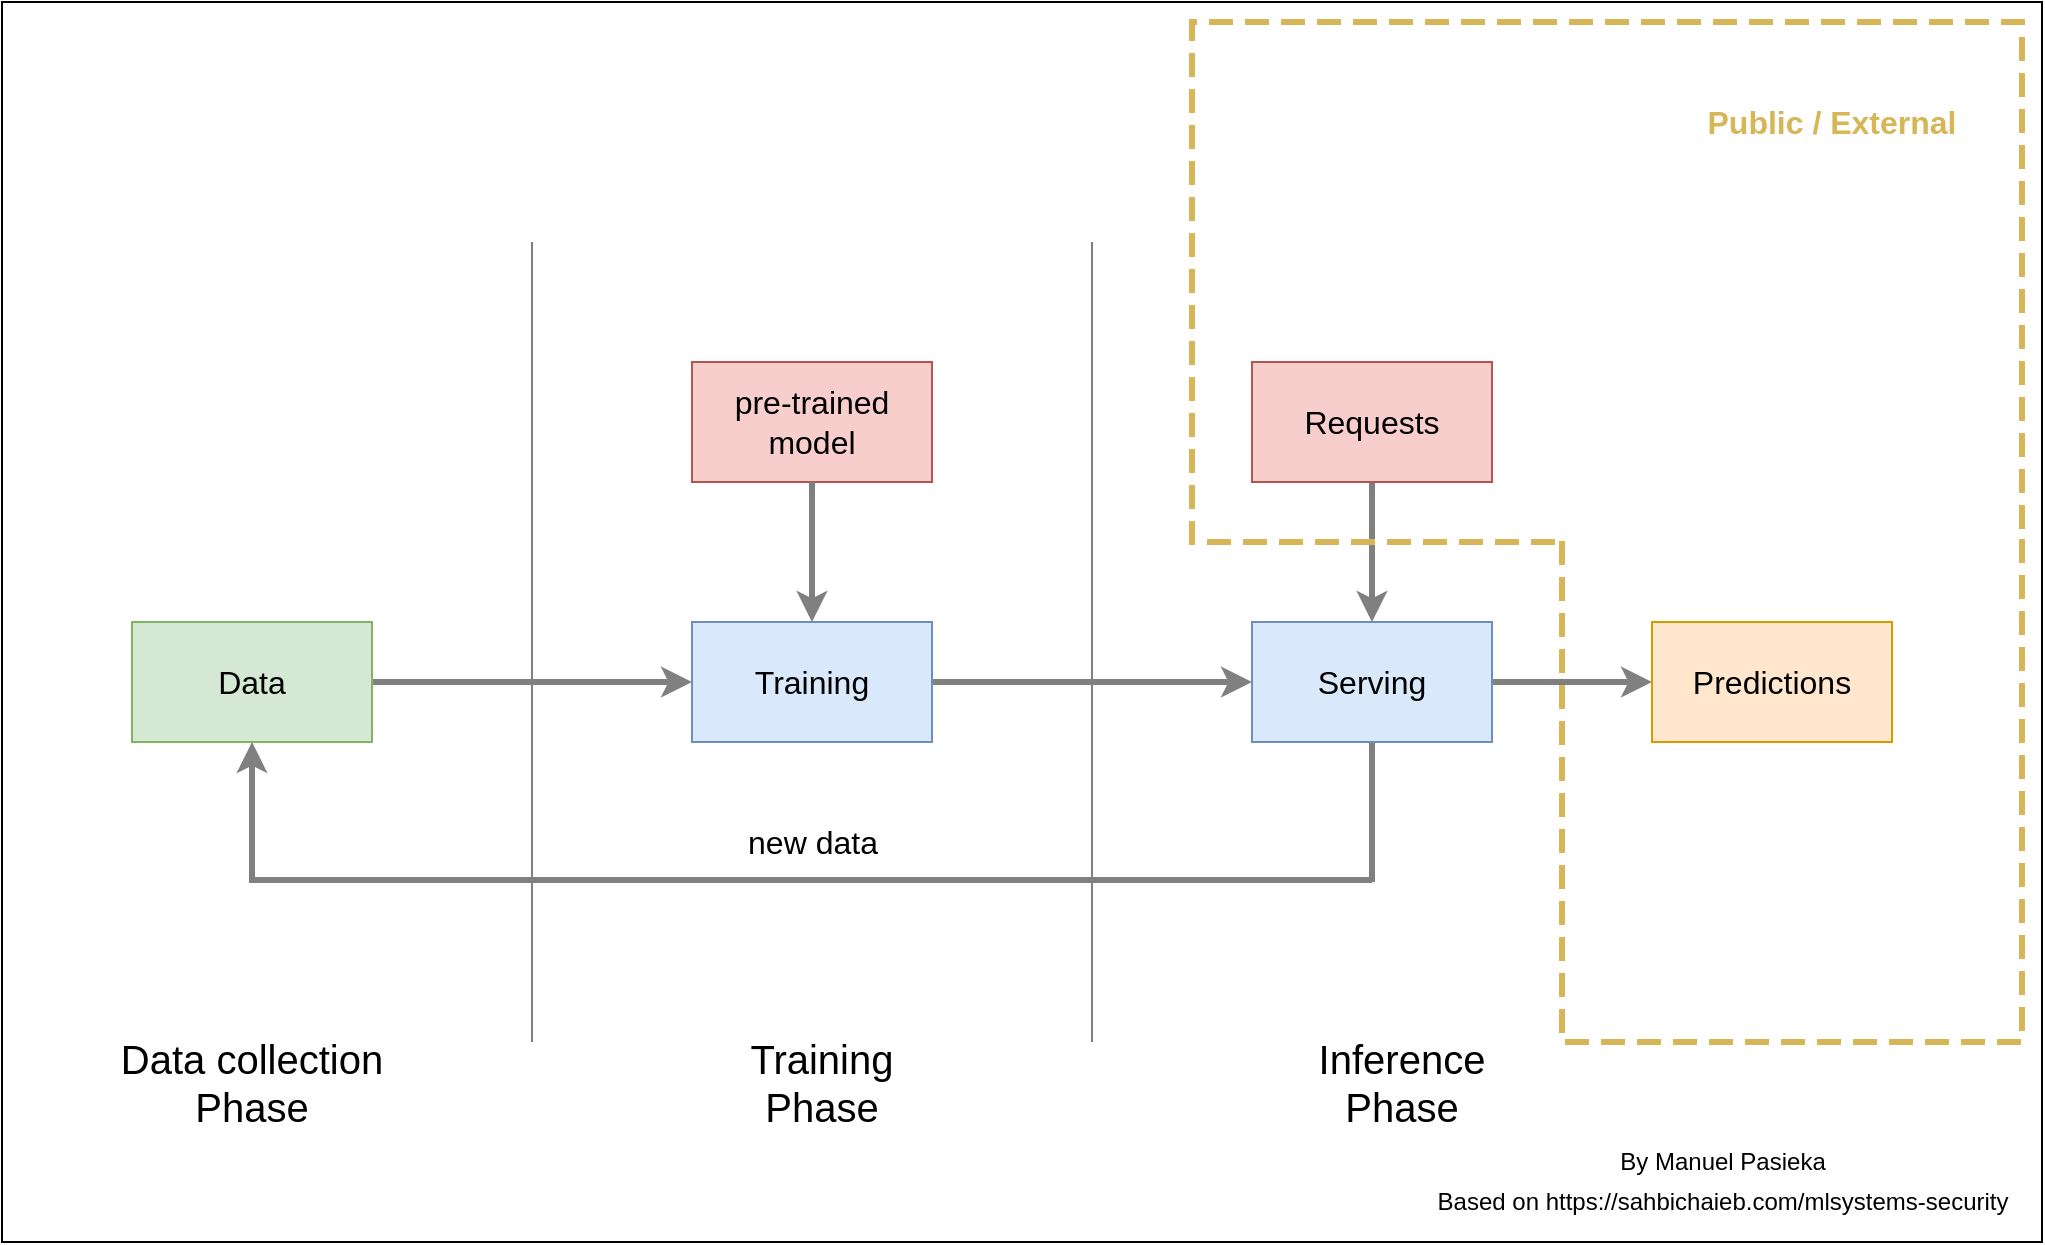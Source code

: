 <mxfile version="18.0.6" type="device" pages="3"><diagram id="RNFB6xogdaObQNmdqbAb" name="woAttacks"><mxGraphModel dx="607" dy="429" grid="1" gridSize="10" guides="1" tooltips="1" connect="1" arrows="1" fold="1" page="1" pageScale="1" pageWidth="1169" pageHeight="827" math="0" shadow="0"><root><mxCell id="0"/><mxCell id="1" parent="0"/><mxCell id="NlvEzW2cER4dy0ob8Jzt-1" value="" style="rounded=0;whiteSpace=wrap;html=1;fontSize=12;fontColor=#000000;strokeColor=#000000;fillColor=none;movable=0;" parent="1" vertex="1"><mxGeometry x="80" y="80" width="1020" height="620" as="geometry"/></mxCell><mxCell id="ejrVKNgcgrdBrrJfz22q-30" style="edgeStyle=orthogonalEdgeStyle;rounded=0;jumpStyle=none;orthogonalLoop=1;jettySize=auto;html=1;entryX=0;entryY=0.5;entryDx=0;entryDy=0;shadow=0;fontSize=16;fontColor=#FF0000;endArrow=classic;endFill=1;strokeColor=#808080;elbow=vertical;strokeWidth=3;" parent="1" source="ejrVKNgcgrdBrrJfz22q-2" target="ejrVKNgcgrdBrrJfz22q-8" edge="1"><mxGeometry relative="1" as="geometry"/></mxCell><mxCell id="ejrVKNgcgrdBrrJfz22q-2" value="&lt;font style=&quot;font-size: 16px;&quot;&gt;Data&lt;/font&gt;" style="rounded=0;whiteSpace=wrap;html=1;fillColor=#d5e8d4;strokeColor=#82b366;" parent="1" vertex="1"><mxGeometry x="145" y="390" width="120" height="60" as="geometry"/></mxCell><mxCell id="ejrVKNgcgrdBrrJfz22q-3" value="" style="endArrow=none;html=1;rounded=0;strokeColor=#808080;" parent="1" edge="1"><mxGeometry width="50" height="50" relative="1" as="geometry"><mxPoint x="345" y="600" as="sourcePoint"/><mxPoint x="345" y="200" as="targetPoint"/></mxGeometry></mxCell><mxCell id="ejrVKNgcgrdBrrJfz22q-4" value="&lt;font style=&quot;font-size: 20px;&quot;&gt;Data collection&lt;br&gt;Phase&lt;br&gt;&lt;/font&gt;" style="text;html=1;strokeColor=none;fillColor=none;align=center;verticalAlign=middle;whiteSpace=wrap;rounded=0;" parent="1" vertex="1"><mxGeometry x="120" y="590" width="170" height="60" as="geometry"/></mxCell><mxCell id="ejrVKNgcgrdBrrJfz22q-5" value="&lt;font style=&quot;font-size: 20px;&quot;&gt;Training&lt;br&gt;Phase&lt;br&gt;&lt;/font&gt;" style="text;html=1;strokeColor=none;fillColor=none;align=center;verticalAlign=middle;whiteSpace=wrap;rounded=0;" parent="1" vertex="1"><mxGeometry x="405" y="590" width="170" height="60" as="geometry"/></mxCell><mxCell id="ejrVKNgcgrdBrrJfz22q-6" value="&lt;font style=&quot;font-size: 20px;&quot;&gt;Inference&lt;br&gt;Phase&lt;br&gt;&lt;/font&gt;" style="text;html=1;strokeColor=none;fillColor=none;align=center;verticalAlign=middle;whiteSpace=wrap;rounded=0;" parent="1" vertex="1"><mxGeometry x="695" y="590" width="170" height="60" as="geometry"/></mxCell><mxCell id="ejrVKNgcgrdBrrJfz22q-7" value="" style="endArrow=none;html=1;rounded=0;strokeColor=#808080;" parent="1" edge="1"><mxGeometry width="50" height="50" relative="1" as="geometry"><mxPoint x="625" y="600" as="sourcePoint"/><mxPoint x="625" y="200" as="targetPoint"/></mxGeometry></mxCell><mxCell id="ejrVKNgcgrdBrrJfz22q-31" style="edgeStyle=orthogonalEdgeStyle;rounded=0;jumpStyle=none;orthogonalLoop=1;jettySize=auto;html=1;entryX=0;entryY=0.5;entryDx=0;entryDy=0;shadow=0;fontSize=16;fontColor=#FF0000;endArrow=classic;endFill=1;strokeColor=#808080;strokeWidth=3;elbow=vertical;" parent="1" source="ejrVKNgcgrdBrrJfz22q-8" target="ejrVKNgcgrdBrrJfz22q-9" edge="1"><mxGeometry relative="1" as="geometry"/></mxCell><mxCell id="ejrVKNgcgrdBrrJfz22q-8" value="&lt;font style=&quot;font-size: 16px;&quot;&gt;Training&lt;/font&gt;" style="rounded=0;whiteSpace=wrap;html=1;fillColor=#dae8fc;strokeColor=#6c8ebf;" parent="1" vertex="1"><mxGeometry x="425" y="390" width="120" height="60" as="geometry"/></mxCell><mxCell id="ejrVKNgcgrdBrrJfz22q-32" style="edgeStyle=orthogonalEdgeStyle;rounded=0;jumpStyle=none;orthogonalLoop=1;jettySize=auto;html=1;entryX=0;entryY=0.5;entryDx=0;entryDy=0;shadow=0;fontSize=16;fontColor=#FF0000;endArrow=classic;endFill=1;strokeColor=#808080;strokeWidth=3;elbow=vertical;" parent="1" source="ejrVKNgcgrdBrrJfz22q-9" target="ejrVKNgcgrdBrrJfz22q-10" edge="1"><mxGeometry relative="1" as="geometry"/></mxCell><mxCell id="ejrVKNgcgrdBrrJfz22q-33" style="edgeStyle=orthogonalEdgeStyle;rounded=0;jumpStyle=none;orthogonalLoop=1;jettySize=auto;html=1;shadow=0;fontSize=16;fontColor=#FF0000;endArrow=none;endFill=0;strokeColor=#808080;strokeWidth=3;elbow=vertical;" parent="1" source="ejrVKNgcgrdBrrJfz22q-9" edge="1"><mxGeometry relative="1" as="geometry"><mxPoint x="765" y="520" as="targetPoint"/></mxGeometry></mxCell><mxCell id="ejrVKNgcgrdBrrJfz22q-9" value="&lt;font style=&quot;font-size: 16px;&quot;&gt;Serving&lt;/font&gt;" style="rounded=0;whiteSpace=wrap;html=1;fillColor=#dae8fc;strokeColor=#6c8ebf;" parent="1" vertex="1"><mxGeometry x="705" y="390" width="120" height="60" as="geometry"/></mxCell><mxCell id="ejrVKNgcgrdBrrJfz22q-10" value="&lt;font style=&quot;font-size: 16px;&quot;&gt;Predictions&lt;/font&gt;" style="rounded=0;whiteSpace=wrap;html=1;fillColor=#ffe6cc;strokeColor=#d79b00;" parent="1" vertex="1"><mxGeometry x="905" y="390" width="120" height="60" as="geometry"/></mxCell><mxCell id="ejrVKNgcgrdBrrJfz22q-39" style="edgeStyle=orthogonalEdgeStyle;rounded=0;jumpStyle=none;orthogonalLoop=1;jettySize=auto;html=1;entryX=0.5;entryY=0;entryDx=0;entryDy=0;shadow=0;fontSize=16;fontColor=#000000;endArrow=classic;endFill=1;strokeColor=#808080;strokeWidth=3;elbow=vertical;" parent="1" source="ejrVKNgcgrdBrrJfz22q-11" target="ejrVKNgcgrdBrrJfz22q-9" edge="1"><mxGeometry relative="1" as="geometry"/></mxCell><mxCell id="ejrVKNgcgrdBrrJfz22q-11" value="&lt;font style=&quot;font-size: 16px;&quot;&gt;Requests&lt;/font&gt;" style="rounded=0;whiteSpace=wrap;html=1;fillColor=#f8cecc;strokeColor=#b85450;" parent="1" vertex="1"><mxGeometry x="705" y="260" width="120" height="60" as="geometry"/></mxCell><mxCell id="ejrVKNgcgrdBrrJfz22q-13" value="&lt;font style=&quot;font-size: 16px;&quot;&gt;pre-trained&lt;br&gt;model&lt;br&gt;&lt;/font&gt;" style="rounded=0;whiteSpace=wrap;html=1;fillColor=#f8cecc;strokeColor=#b85450;" parent="1" vertex="1"><mxGeometry x="425" y="260" width="120" height="60" as="geometry"/></mxCell><mxCell id="ejrVKNgcgrdBrrJfz22q-38" style="edgeStyle=orthogonalEdgeStyle;rounded=0;jumpStyle=none;orthogonalLoop=1;jettySize=auto;html=1;entryX=0.5;entryY=0;entryDx=0;entryDy=0;shadow=0;fontSize=16;fontColor=#FF0000;endArrow=classic;endFill=1;strokeColor=#808080;elbow=vertical;strokeWidth=3;exitX=0.5;exitY=1;exitDx=0;exitDy=0;" parent="1" source="ejrVKNgcgrdBrrJfz22q-13" target="ejrVKNgcgrdBrrJfz22q-8" edge="1"><mxGeometry relative="1" as="geometry"><mxPoint x="195" y="430" as="sourcePoint"/><mxPoint x="435" y="430" as="targetPoint"/></mxGeometry></mxCell><mxCell id="ejrVKNgcgrdBrrJfz22q-40" style="edgeStyle=orthogonalEdgeStyle;rounded=0;jumpStyle=none;orthogonalLoop=1;jettySize=auto;html=1;shadow=0;fontSize=16;fontColor=#FF0000;endArrow=classic;endFill=1;strokeColor=#808080;strokeWidth=3;elbow=vertical;entryX=0.5;entryY=1;entryDx=0;entryDy=0;" parent="1" target="ejrVKNgcgrdBrrJfz22q-2" edge="1"><mxGeometry relative="1" as="geometry"><mxPoint x="765" y="520" as="sourcePoint"/><mxPoint x="210" y="519" as="targetPoint"/><Array as="points"><mxPoint x="765" y="519"/><mxPoint x="205" y="519"/></Array></mxGeometry></mxCell><mxCell id="ejrVKNgcgrdBrrJfz22q-41" value="new data" style="edgeLabel;html=1;align=center;verticalAlign=middle;resizable=0;points=[];fontSize=16;fontColor=#000000;" parent="ejrVKNgcgrdBrrJfz22q-40" vertex="1" connectable="0"><mxGeometry x="-0.099" y="-3" relative="1" as="geometry"><mxPoint x="3" y="-16" as="offset"/></mxGeometry></mxCell><mxCell id="NlvEzW2cER4dy0ob8Jzt-2" value="Based on&amp;nbsp;https://sahbichaieb.com/mlsystems-security" style="text;html=1;align=center;verticalAlign=middle;resizable=0;points=[];autosize=1;strokeColor=none;fillColor=none;fontSize=12;fontColor=#000000;" parent="1" vertex="1"><mxGeometry x="790" y="670" width="300" height="20" as="geometry"/></mxCell><mxCell id="e_UGH_NxfdNZTwv70sCP-1" value="" style="group" parent="1" vertex="1" connectable="0"><mxGeometry x="675" y="90.0" width="415" height="510" as="geometry"/></mxCell><mxCell id="LYlmtBuOUysoE5MJ9lOD-5" value="" style="shape=partialRectangle;whiteSpace=wrap;html=1;right=0;top=0;bottom=0;fillColor=none;routingCenterX=-0.5;dashed=1;fontSize=16;fontColor=#D6B656;strokeColor=#D6B656;strokeWidth=3;rotation=-90;" parent="e_UGH_NxfdNZTwv70sCP-1" vertex="1"><mxGeometry x="31.25" y="111.25" width="120" height="177.5" as="geometry"/></mxCell><mxCell id="LYlmtBuOUysoE5MJ9lOD-2" value="" style="shape=partialRectangle;whiteSpace=wrap;html=1;bottom=1;right=1;left=1;top=0;fillColor=none;routingCenterX=-0.5;dashed=1;fontSize=16;fontColor=#D6B656;strokeColor=#D6B656;strokeWidth=3;rotation=-180;" parent="e_UGH_NxfdNZTwv70sCP-1" vertex="1"><mxGeometry y="2.842e-14" width="415" height="260" as="geometry"/></mxCell><mxCell id="LYlmtBuOUysoE5MJ9lOD-3" value="&lt;b&gt;Public / External&lt;/b&gt;" style="text;html=1;strokeColor=none;fillColor=none;align=center;verticalAlign=middle;whiteSpace=wrap;rounded=0;dashed=1;fontSize=16;fontColor=#D6B656;" parent="e_UGH_NxfdNZTwv70sCP-1" vertex="1"><mxGeometry x="250" y="30" width="140" height="40" as="geometry"/></mxCell><mxCell id="LYlmtBuOUysoE5MJ9lOD-4" value="" style="shape=partialRectangle;whiteSpace=wrap;html=1;bottom=1;right=1;left=1;top=0;fillColor=none;routingCenterX=-0.5;dashed=1;fontSize=16;fontColor=#D6B656;strokeColor=#D6B656;strokeWidth=3;rotation=0;" parent="e_UGH_NxfdNZTwv70sCP-1" vertex="1"><mxGeometry x="185" y="260" width="230" height="250" as="geometry"/></mxCell><mxCell id="gxn7EV27tZkPMxQDTwi_-1" value="By Manuel Pasieka" style="text;html=1;align=center;verticalAlign=middle;resizable=0;points=[];autosize=1;strokeColor=none;fillColor=none;fontSize=12;fontColor=#000000;" vertex="1" parent="1"><mxGeometry x="880" y="650" width="120" height="20" as="geometry"/></mxCell></root></mxGraphModel></diagram><diagram id="9yRICJZvOF3jBKpiPIQ3" name="AttackSurface"><mxGraphModel dx="1306" dy="922" grid="1" gridSize="10" guides="1" tooltips="1" connect="1" arrows="1" fold="1" page="1" pageScale="1" pageWidth="1169" pageHeight="827" math="0" shadow="0"><root><mxCell id="0"/><mxCell id="1" parent="0"/><mxCell id="UTCKa3ozesJwYGTRGf2v-1" value="" style="rounded=0;whiteSpace=wrap;html=1;fontSize=12;fontColor=#000000;strokeColor=#000000;fillColor=none;" parent="1" vertex="1"><mxGeometry x="80" y="80" width="1020" height="620" as="geometry"/></mxCell><mxCell id="nrl-kLtDPtIWph81rL-J-1" style="edgeStyle=orthogonalEdgeStyle;rounded=0;jumpStyle=none;orthogonalLoop=1;jettySize=auto;html=1;entryX=0;entryY=0.5;entryDx=0;entryDy=0;shadow=0;fontSize=16;fontColor=#FF0000;endArrow=classic;endFill=1;strokeColor=#808080;elbow=vertical;strokeWidth=3;" parent="1" source="nrl-kLtDPtIWph81rL-J-2" target="nrl-kLtDPtIWph81rL-J-9" edge="1"><mxGeometry relative="1" as="geometry"/></mxCell><mxCell id="nrl-kLtDPtIWph81rL-J-2" value="&lt;font style=&quot;font-size: 16px;&quot;&gt;Data&lt;/font&gt;" style="rounded=0;whiteSpace=wrap;html=1;fillColor=#d5e8d4;strokeColor=#82b366;" parent="1" vertex="1"><mxGeometry x="145" y="390" width="120" height="60" as="geometry"/></mxCell><mxCell id="nrl-kLtDPtIWph81rL-J-3" value="" style="endArrow=none;html=1;rounded=0;strokeColor=#808080;" parent="1" edge="1"><mxGeometry width="50" height="50" relative="1" as="geometry"><mxPoint x="345" y="600" as="sourcePoint"/><mxPoint x="345" y="200" as="targetPoint"/></mxGeometry></mxCell><mxCell id="nrl-kLtDPtIWph81rL-J-4" value="&lt;font style=&quot;font-size: 20px;&quot;&gt;Data collection&lt;br&gt;Phase&lt;br&gt;&lt;/font&gt;" style="text;html=1;strokeColor=none;fillColor=none;align=center;verticalAlign=middle;whiteSpace=wrap;rounded=0;" parent="1" vertex="1"><mxGeometry x="120" y="590" width="170" height="60" as="geometry"/></mxCell><mxCell id="nrl-kLtDPtIWph81rL-J-5" value="&lt;font style=&quot;font-size: 20px;&quot;&gt;Training&lt;br&gt;Phase&lt;br&gt;&lt;/font&gt;" style="text;html=1;strokeColor=none;fillColor=none;align=center;verticalAlign=middle;whiteSpace=wrap;rounded=0;" parent="1" vertex="1"><mxGeometry x="405" y="590" width="170" height="60" as="geometry"/></mxCell><mxCell id="nrl-kLtDPtIWph81rL-J-6" value="&lt;font style=&quot;font-size: 20px;&quot;&gt;Inference&lt;br&gt;Phase&lt;br&gt;&lt;/font&gt;" style="text;html=1;strokeColor=none;fillColor=none;align=center;verticalAlign=middle;whiteSpace=wrap;rounded=0;" parent="1" vertex="1"><mxGeometry x="695" y="590" width="170" height="60" as="geometry"/></mxCell><mxCell id="nrl-kLtDPtIWph81rL-J-7" value="" style="endArrow=none;html=1;rounded=0;strokeColor=#808080;" parent="1" edge="1"><mxGeometry width="50" height="50" relative="1" as="geometry"><mxPoint x="625" y="600" as="sourcePoint"/><mxPoint x="625" y="200" as="targetPoint"/></mxGeometry></mxCell><mxCell id="nrl-kLtDPtIWph81rL-J-8" style="edgeStyle=orthogonalEdgeStyle;rounded=0;jumpStyle=none;orthogonalLoop=1;jettySize=auto;html=1;entryX=0;entryY=0.5;entryDx=0;entryDy=0;shadow=0;fontSize=16;fontColor=#FF0000;endArrow=classic;endFill=1;strokeColor=#808080;strokeWidth=3;elbow=vertical;" parent="1" source="nrl-kLtDPtIWph81rL-J-9" target="nrl-kLtDPtIWph81rL-J-12" edge="1"><mxGeometry relative="1" as="geometry"/></mxCell><mxCell id="nrl-kLtDPtIWph81rL-J-9" value="&lt;font style=&quot;font-size: 16px;&quot;&gt;Training&lt;/font&gt;" style="rounded=0;whiteSpace=wrap;html=1;fillColor=#dae8fc;strokeColor=#6c8ebf;" parent="1" vertex="1"><mxGeometry x="425" y="390" width="120" height="60" as="geometry"/></mxCell><mxCell id="nrl-kLtDPtIWph81rL-J-10" style="edgeStyle=orthogonalEdgeStyle;rounded=0;jumpStyle=none;orthogonalLoop=1;jettySize=auto;html=1;entryX=0;entryY=0.5;entryDx=0;entryDy=0;shadow=0;fontSize=16;fontColor=#FF0000;endArrow=classic;endFill=1;strokeColor=#808080;strokeWidth=3;elbow=vertical;" parent="1" source="nrl-kLtDPtIWph81rL-J-12" target="nrl-kLtDPtIWph81rL-J-13" edge="1"><mxGeometry relative="1" as="geometry"/></mxCell><mxCell id="nrl-kLtDPtIWph81rL-J-11" style="edgeStyle=orthogonalEdgeStyle;rounded=0;jumpStyle=none;orthogonalLoop=1;jettySize=auto;html=1;shadow=0;fontSize=16;fontColor=#FF0000;endArrow=none;endFill=0;strokeColor=#808080;strokeWidth=3;elbow=vertical;" parent="1" source="nrl-kLtDPtIWph81rL-J-12" edge="1"><mxGeometry relative="1" as="geometry"><mxPoint x="765" y="520" as="targetPoint"/></mxGeometry></mxCell><mxCell id="nrl-kLtDPtIWph81rL-J-12" value="&lt;font style=&quot;font-size: 16px;&quot;&gt;Serving&lt;/font&gt;" style="rounded=0;whiteSpace=wrap;html=1;fillColor=#dae8fc;strokeColor=#6c8ebf;" parent="1" vertex="1"><mxGeometry x="705" y="390" width="120" height="60" as="geometry"/></mxCell><mxCell id="nrl-kLtDPtIWph81rL-J-13" value="&lt;font style=&quot;font-size: 16px;&quot;&gt;Predictions&lt;/font&gt;" style="rounded=0;whiteSpace=wrap;html=1;fillColor=#dae8fc;strokeColor=#6c8ebf;gradientColor=none;" parent="1" vertex="1"><mxGeometry x="905" y="390" width="120" height="60" as="geometry"/></mxCell><mxCell id="nrl-kLtDPtIWph81rL-J-14" style="edgeStyle=orthogonalEdgeStyle;rounded=0;jumpStyle=none;orthogonalLoop=1;jettySize=auto;html=1;entryX=0.5;entryY=0;entryDx=0;entryDy=0;shadow=0;fontSize=16;fontColor=#000000;endArrow=classic;endFill=1;strokeColor=#808080;strokeWidth=3;elbow=vertical;" parent="1" source="nrl-kLtDPtIWph81rL-J-15" target="nrl-kLtDPtIWph81rL-J-12" edge="1"><mxGeometry relative="1" as="geometry"/></mxCell><mxCell id="nrl-kLtDPtIWph81rL-J-15" value="&lt;font style=&quot;font-size: 16px;&quot;&gt;Requests&lt;/font&gt;" style="rounded=0;whiteSpace=wrap;html=1;fillColor=#f8cecc;strokeColor=#b85450;" parent="1" vertex="1"><mxGeometry x="705" y="260" width="120" height="60" as="geometry"/></mxCell><mxCell id="nrl-kLtDPtIWph81rL-J-16" value="&lt;font style=&quot;font-size: 16px;&quot;&gt;pre-trained&lt;br&gt;model&lt;br&gt;&lt;/font&gt;" style="rounded=0;whiteSpace=wrap;html=1;fillColor=#f8cecc;strokeColor=#b85450;" parent="1" vertex="1"><mxGeometry x="425" y="260" width="120" height="60" as="geometry"/></mxCell><mxCell id="nrl-kLtDPtIWph81rL-J-17" style="edgeStyle=orthogonalEdgeStyle;rounded=0;orthogonalLoop=1;jettySize=auto;html=1;entryX=0.5;entryY=0;entryDx=0;entryDy=0;fontSize=16;strokeColor=#808080;dashed=1;" parent="1" source="nrl-kLtDPtIWph81rL-J-21" target="nrl-kLtDPtIWph81rL-J-16" edge="1"><mxGeometry relative="1" as="geometry"/></mxCell><mxCell id="nrl-kLtDPtIWph81rL-J-18" style="edgeStyle=orthogonalEdgeStyle;rounded=0;orthogonalLoop=1;jettySize=auto;html=1;exitX=1;exitY=0.5;exitDx=0;exitDy=0;fontSize=16;strokeColor=#808080;elbow=vertical;jumpStyle=none;shadow=0;endArrow=none;endFill=0;dashed=1;" parent="1" source="nrl-kLtDPtIWph81rL-J-21" edge="1"><mxGeometry relative="1" as="geometry"><mxPoint x="660" y="280" as="targetPoint"/><Array as="points"><mxPoint x="660" y="170"/><mxPoint x="660" y="280"/></Array></mxGeometry></mxCell><mxCell id="nrl-kLtDPtIWph81rL-J-19" value="trigger" style="edgeLabel;html=1;align=center;verticalAlign=middle;resizable=0;points=[];fontSize=16;horizontal=0;" parent="nrl-kLtDPtIWph81rL-J-18" vertex="1" connectable="0"><mxGeometry x="-0.146" y="1" relative="1" as="geometry"><mxPoint x="19" y="61" as="offset"/></mxGeometry></mxCell><mxCell id="nrl-kLtDPtIWph81rL-J-20" style="edgeStyle=orthogonalEdgeStyle;rounded=0;jumpStyle=none;orthogonalLoop=1;jettySize=auto;html=1;shadow=0;dashed=1;fontSize=16;endArrow=none;endFill=0;strokeColor=#808080;elbow=vertical;exitX=0;exitY=0.5;exitDx=0;exitDy=0;" parent="1" source="nrl-kLtDPtIWph81rL-J-21" edge="1"><mxGeometry relative="1" as="geometry"><mxPoint x="345" y="170" as="targetPoint"/><Array as="points"><mxPoint x="345" y="170"/></Array></mxGeometry></mxCell><mxCell id="nrl-kLtDPtIWph81rL-J-21" value="Backdoor&lt;br&gt;Attack" style="rounded=1;whiteSpace=wrap;html=1;fontSize=16;fillColor=default;fontColor=#FF0000;strokeColor=#FF0000;fontStyle=0;" parent="1" vertex="1"><mxGeometry x="425" y="140" width="120" height="60" as="geometry"/></mxCell><mxCell id="nrl-kLtDPtIWph81rL-J-22" style="edgeStyle=orthogonalEdgeStyle;rounded=0;jumpStyle=none;orthogonalLoop=1;jettySize=auto;html=1;entryX=0.5;entryY=0;entryDx=0;entryDy=0;shadow=0;dashed=1;fontSize=16;endArrow=classic;endFill=1;strokeColor=#808080;elbow=vertical;" parent="1" source="nrl-kLtDPtIWph81rL-J-23" target="nrl-kLtDPtIWph81rL-J-15" edge="1"><mxGeometry relative="1" as="geometry"/></mxCell><mxCell id="nrl-kLtDPtIWph81rL-J-23" value="Adversarial&lt;br&gt;Attack" style="rounded=1;whiteSpace=wrap;html=1;fontSize=16;fillColor=default;fontColor=#FF0000;strokeColor=#FF0000;fontStyle=0;" parent="1" vertex="1"><mxGeometry x="705" y="140" width="120" height="60" as="geometry"/></mxCell><mxCell id="nrl-kLtDPtIWph81rL-J-24" style="edgeStyle=orthogonalEdgeStyle;rounded=0;jumpStyle=none;orthogonalLoop=1;jettySize=auto;html=1;entryX=0.5;entryY=0;entryDx=0;entryDy=0;shadow=0;fontSize=16;fontColor=#FF0000;endArrow=classic;endFill=1;strokeColor=#808080;strokeWidth=1;elbow=vertical;dashed=1;" parent="1" source="nrl-kLtDPtIWph81rL-J-25" target="nrl-kLtDPtIWph81rL-J-2" edge="1"><mxGeometry relative="1" as="geometry"/></mxCell><mxCell id="nrl-kLtDPtIWph81rL-J-25" value="Data&lt;br&gt;Poisoning" style="rounded=1;whiteSpace=wrap;html=1;fontSize=16;fontColor=#FF0000;fontStyle=0;strokeColor=#FF0000;" parent="1" vertex="1"><mxGeometry x="145" y="140" width="120" height="60" as="geometry"/></mxCell><mxCell id="nrl-kLtDPtIWph81rL-J-26" style="edgeStyle=orthogonalEdgeStyle;rounded=0;jumpStyle=none;orthogonalLoop=1;jettySize=auto;html=1;entryX=0.5;entryY=1;entryDx=0;entryDy=0;shadow=0;dashed=1;fontSize=16;endArrow=classic;endFill=1;strokeColor=#808080;elbow=vertical;" parent="1" source="nrl-kLtDPtIWph81rL-J-27" target="nrl-kLtDPtIWph81rL-J-13" edge="1"><mxGeometry relative="1" as="geometry"/></mxCell><mxCell id="nrl-kLtDPtIWph81rL-J-27" value="Data&lt;br&gt;Extraction" style="rounded=1;whiteSpace=wrap;html=1;fontSize=16;fillColor=default;fontColor=#FF0000;strokeColor=#FF0000;fontStyle=0;" parent="1" vertex="1"><mxGeometry x="905" y="510" width="120" height="60" as="geometry"/></mxCell><mxCell id="nrl-kLtDPtIWph81rL-J-28" style="edgeStyle=orthogonalEdgeStyle;rounded=0;jumpStyle=none;orthogonalLoop=1;jettySize=auto;html=1;entryX=0.5;entryY=0;entryDx=0;entryDy=0;shadow=0;dashed=1;fontSize=16;endArrow=classic;endFill=1;strokeColor=#808080;elbow=vertical;" parent="1" source="nrl-kLtDPtIWph81rL-J-29" target="nrl-kLtDPtIWph81rL-J-13" edge="1"><mxGeometry relative="1" as="geometry"/></mxCell><mxCell id="nrl-kLtDPtIWph81rL-J-29" value="Model&lt;br&gt;Stealing" style="rounded=1;whiteSpace=wrap;html=1;fontSize=16;fillColor=default;fontColor=#FF0000;strokeColor=#FF0000;fontStyle=0;" parent="1" vertex="1"><mxGeometry x="905" y="260" width="120" height="60" as="geometry"/></mxCell><mxCell id="nrl-kLtDPtIWph81rL-J-30" style="edgeStyle=orthogonalEdgeStyle;rounded=0;orthogonalLoop=1;jettySize=auto;html=1;fontSize=16;strokeColor=#808080;elbow=vertical;jumpStyle=none;shadow=0;dashed=1;entryX=0;entryY=0.5;entryDx=0;entryDy=0;" parent="1" target="nrl-kLtDPtIWph81rL-J-15" edge="1"><mxGeometry relative="1" as="geometry"><mxPoint x="705" y="280" as="targetPoint"/><mxPoint x="660" y="280" as="sourcePoint"/><Array as="points"><mxPoint x="660" y="290"/></Array></mxGeometry></mxCell><mxCell id="nrl-kLtDPtIWph81rL-J-31" style="edgeStyle=orthogonalEdgeStyle;rounded=0;jumpStyle=none;orthogonalLoop=1;jettySize=auto;html=1;shadow=0;dashed=1;fontSize=16;endArrow=classic;endFill=1;strokeColor=#808080;elbow=vertical;" parent="1" edge="1"><mxGeometry relative="1" as="geometry"><mxPoint x="225" y="390" as="targetPoint"/><mxPoint x="345" y="170" as="sourcePoint"/><Array as="points"><mxPoint x="345" y="170"/><mxPoint x="305" y="170"/><mxPoint x="305" y="280"/><mxPoint x="225" y="280"/></Array></mxGeometry></mxCell><mxCell id="nrl-kLtDPtIWph81rL-J-32" style="edgeStyle=orthogonalEdgeStyle;rounded=0;jumpStyle=none;orthogonalLoop=1;jettySize=auto;html=1;entryX=0.5;entryY=0;entryDx=0;entryDy=0;shadow=0;fontSize=16;fontColor=#FF0000;endArrow=classic;endFill=1;strokeColor=#808080;elbow=vertical;strokeWidth=3;exitX=0.5;exitY=1;exitDx=0;exitDy=0;" parent="1" source="nrl-kLtDPtIWph81rL-J-16" target="nrl-kLtDPtIWph81rL-J-9" edge="1"><mxGeometry relative="1" as="geometry"><mxPoint x="195" y="430" as="sourcePoint"/><mxPoint x="435" y="430" as="targetPoint"/></mxGeometry></mxCell><mxCell id="nrl-kLtDPtIWph81rL-J-33" style="edgeStyle=orthogonalEdgeStyle;rounded=0;jumpStyle=none;orthogonalLoop=1;jettySize=auto;html=1;shadow=0;fontSize=16;fontColor=#FF0000;endArrow=classic;endFill=1;strokeColor=#808080;strokeWidth=3;elbow=vertical;entryX=0.5;entryY=1;entryDx=0;entryDy=0;" parent="1" target="nrl-kLtDPtIWph81rL-J-2" edge="1"><mxGeometry relative="1" as="geometry"><mxPoint x="765" y="520" as="sourcePoint"/><mxPoint x="210" y="519" as="targetPoint"/><Array as="points"><mxPoint x="765" y="519"/><mxPoint x="205" y="519"/></Array></mxGeometry></mxCell><mxCell id="nrl-kLtDPtIWph81rL-J-34" value="new data" style="edgeLabel;html=1;align=center;verticalAlign=middle;resizable=0;points=[];fontSize=16;fontColor=#000000;" parent="nrl-kLtDPtIWph81rL-J-33" vertex="1" connectable="0"><mxGeometry x="-0.099" y="-3" relative="1" as="geometry"><mxPoint x="3" y="-16" as="offset"/></mxGeometry></mxCell><mxCell id="nrl-kLtDPtIWph81rL-J-35" style="edgeStyle=orthogonalEdgeStyle;rounded=0;orthogonalLoop=1;jettySize=auto;html=1;entryX=0.75;entryY=0;entryDx=0;entryDy=0;fontSize=16;strokeColor=#808080;dashed=1;" parent="1" target="nrl-kLtDPtIWph81rL-J-9" edge="1"><mxGeometry relative="1" as="geometry"><mxPoint x="585" y="170" as="sourcePoint"/><mxPoint x="495" y="270" as="targetPoint"/><Array as="points"><mxPoint x="585" y="190"/><mxPoint x="585" y="360"/><mxPoint x="515" y="360"/></Array></mxGeometry></mxCell><mxCell id="By_9sLCx5rR-arANRbZm-1" value="Based on&amp;nbsp;https://sahbichaieb.com/mlsystems-security" style="text;html=1;align=center;verticalAlign=middle;resizable=0;points=[];autosize=1;strokeColor=none;fillColor=none;fontSize=12;fontColor=#000000;" parent="1" vertex="1"><mxGeometry x="790" y="670" width="300" height="20" as="geometry"/></mxCell><mxCell id="j48zbWdugEGLHvb7EvKs-1" value="" style="group" parent="1" vertex="1" connectable="0"><mxGeometry x="675" y="90.0" width="415" height="510" as="geometry"/></mxCell><mxCell id="j48zbWdugEGLHvb7EvKs-2" value="" style="shape=partialRectangle;whiteSpace=wrap;html=1;right=0;top=0;bottom=0;fillColor=none;routingCenterX=-0.5;dashed=1;fontSize=16;fontColor=#D6B656;strokeColor=#D6B656;strokeWidth=3;rotation=-90;" parent="j48zbWdugEGLHvb7EvKs-1" vertex="1"><mxGeometry x="31.25" y="111.25" width="120" height="177.5" as="geometry"/></mxCell><mxCell id="j48zbWdugEGLHvb7EvKs-3" value="" style="shape=partialRectangle;whiteSpace=wrap;html=1;bottom=1;right=1;left=1;top=0;fillColor=none;routingCenterX=-0.5;dashed=1;fontSize=16;fontColor=#D6B656;strokeColor=#D6B656;strokeWidth=3;rotation=-180;" parent="j48zbWdugEGLHvb7EvKs-1" vertex="1"><mxGeometry y="2.842e-14" width="415" height="260" as="geometry"/></mxCell><mxCell id="j48zbWdugEGLHvb7EvKs-4" value="&lt;b&gt;Public / External&lt;/b&gt;" style="text;html=1;strokeColor=none;fillColor=none;align=center;verticalAlign=middle;whiteSpace=wrap;rounded=0;dashed=1;fontSize=16;fontColor=#D6B656;" parent="j48zbWdugEGLHvb7EvKs-1" vertex="1"><mxGeometry x="250" y="30" width="140" height="40" as="geometry"/></mxCell><mxCell id="j48zbWdugEGLHvb7EvKs-5" value="" style="shape=partialRectangle;whiteSpace=wrap;html=1;bottom=1;right=1;left=1;top=0;fillColor=none;routingCenterX=-0.5;dashed=1;fontSize=16;fontColor=#D6B656;strokeColor=#D6B656;strokeWidth=3;rotation=0;" parent="j48zbWdugEGLHvb7EvKs-1" vertex="1"><mxGeometry x="185" y="260" width="230" height="250" as="geometry"/></mxCell><mxCell id="7c3fooyFR1Yy5MmR7PH9-1" value="" style="group" parent="1" vertex="1" connectable="0"><mxGeometry x="675" y="90.0" width="415" height="510" as="geometry"/></mxCell><mxCell id="7c3fooyFR1Yy5MmR7PH9-2" value="" style="shape=partialRectangle;whiteSpace=wrap;html=1;right=0;top=0;bottom=0;fillColor=none;routingCenterX=-0.5;dashed=1;fontSize=16;fontColor=#D6B656;strokeColor=#D6B656;strokeWidth=3;rotation=-90;" parent="7c3fooyFR1Yy5MmR7PH9-1" vertex="1"><mxGeometry x="31.25" y="111.25" width="120" height="177.5" as="geometry"/></mxCell><mxCell id="7c3fooyFR1Yy5MmR7PH9-3" value="" style="shape=partialRectangle;whiteSpace=wrap;html=1;bottom=1;right=1;left=1;top=0;fillColor=none;routingCenterX=-0.5;dashed=1;fontSize=16;fontColor=#D6B656;strokeColor=#D6B656;strokeWidth=3;rotation=-180;" parent="7c3fooyFR1Yy5MmR7PH9-1" vertex="1"><mxGeometry y="2.842e-14" width="415" height="260" as="geometry"/></mxCell><mxCell id="7c3fooyFR1Yy5MmR7PH9-4" value="&lt;b&gt;Public / External&lt;/b&gt;" style="text;html=1;strokeColor=none;fillColor=none;align=center;verticalAlign=middle;whiteSpace=wrap;rounded=0;dashed=1;fontSize=16;fontColor=#D6B656;" parent="7c3fooyFR1Yy5MmR7PH9-1" vertex="1"><mxGeometry x="250" y="30" width="140" height="40" as="geometry"/></mxCell><mxCell id="7c3fooyFR1Yy5MmR7PH9-5" value="" style="shape=partialRectangle;whiteSpace=wrap;html=1;bottom=1;right=1;left=1;top=0;fillColor=none;routingCenterX=-0.5;dashed=1;fontSize=16;fontColor=#D6B656;strokeColor=#D6B656;strokeWidth=3;rotation=0;" parent="7c3fooyFR1Yy5MmR7PH9-1" vertex="1"><mxGeometry x="185" y="260" width="230" height="250" as="geometry"/></mxCell><mxCell id="7c3fooyFR1Yy5MmR7PH9-6" value="trigger" style="edgeLabel;html=1;align=center;verticalAlign=middle;resizable=0;points=[];fontSize=16;horizontal=1;" parent="7c3fooyFR1Yy5MmR7PH9-1" vertex="1" connectable="0"><mxGeometry x="-13.001" y="141.997" as="geometry"><mxPoint x="103" y="-9" as="offset"/></mxGeometry></mxCell><mxCell id="xX7A-2MULAKLNIWG_D5i-1" value="By Manuel Pasieka" style="text;html=1;align=center;verticalAlign=middle;resizable=0;points=[];autosize=1;strokeColor=none;fillColor=none;fontSize=12;fontColor=#000000;" vertex="1" parent="1"><mxGeometry x="880" y="650" width="120" height="20" as="geometry"/></mxCell></root></mxGraphModel></diagram><diagram name="AttackSurface_CIA" id="XI3eKseO_QVgE2MV-J9e"><mxGraphModel dx="1306" dy="922" grid="1" gridSize="10" guides="1" tooltips="1" connect="1" arrows="1" fold="1" page="1" pageScale="1" pageWidth="1169" pageHeight="827" math="0" shadow="0"><root><mxCell id="7QQT3mmlidCxOP66vLna-0"/><mxCell id="7QQT3mmlidCxOP66vLna-1" parent="7QQT3mmlidCxOP66vLna-0"/><mxCell id="7QQT3mmlidCxOP66vLna-2" value="" style="rounded=0;whiteSpace=wrap;html=1;fontSize=12;fontColor=#000000;strokeColor=#000000;fillColor=none;" parent="7QQT3mmlidCxOP66vLna-1" vertex="1"><mxGeometry x="80" y="80" width="1020" height="620" as="geometry"/></mxCell><mxCell id="7QQT3mmlidCxOP66vLna-3" style="edgeStyle=orthogonalEdgeStyle;rounded=0;jumpStyle=none;orthogonalLoop=1;jettySize=auto;html=1;entryX=0;entryY=0.5;entryDx=0;entryDy=0;shadow=0;fontSize=16;fontColor=#FF0000;endArrow=classic;endFill=1;strokeColor=#808080;elbow=vertical;strokeWidth=3;" parent="7QQT3mmlidCxOP66vLna-1" source="7QQT3mmlidCxOP66vLna-4" target="7QQT3mmlidCxOP66vLna-11" edge="1"><mxGeometry relative="1" as="geometry"/></mxCell><mxCell id="7QQT3mmlidCxOP66vLna-4" value="&lt;font style=&quot;font-size: 16px;&quot;&gt;Data&lt;/font&gt;" style="rounded=0;whiteSpace=wrap;html=1;fillColor=#d5e8d4;strokeColor=#82b366;" parent="7QQT3mmlidCxOP66vLna-1" vertex="1"><mxGeometry x="145" y="390" width="120" height="60" as="geometry"/></mxCell><mxCell id="7QQT3mmlidCxOP66vLna-5" value="" style="endArrow=none;html=1;rounded=0;strokeColor=#808080;" parent="7QQT3mmlidCxOP66vLna-1" edge="1"><mxGeometry width="50" height="50" relative="1" as="geometry"><mxPoint x="345" y="600" as="sourcePoint"/><mxPoint x="345" y="200" as="targetPoint"/></mxGeometry></mxCell><mxCell id="7QQT3mmlidCxOP66vLna-6" value="&lt;font style=&quot;font-size: 20px;&quot;&gt;Data collection&lt;br&gt;Phase&lt;br&gt;&lt;/font&gt;" style="text;html=1;strokeColor=none;fillColor=none;align=center;verticalAlign=middle;whiteSpace=wrap;rounded=0;" parent="7QQT3mmlidCxOP66vLna-1" vertex="1"><mxGeometry x="120" y="590" width="170" height="60" as="geometry"/></mxCell><mxCell id="7QQT3mmlidCxOP66vLna-7" value="&lt;font style=&quot;font-size: 20px;&quot;&gt;Training&lt;br&gt;Phase&lt;br&gt;&lt;/font&gt;" style="text;html=1;strokeColor=none;fillColor=none;align=center;verticalAlign=middle;whiteSpace=wrap;rounded=0;" parent="7QQT3mmlidCxOP66vLna-1" vertex="1"><mxGeometry x="405" y="590" width="170" height="60" as="geometry"/></mxCell><mxCell id="7QQT3mmlidCxOP66vLna-8" value="&lt;font style=&quot;font-size: 20px;&quot;&gt;Inference&lt;br&gt;Phase&lt;br&gt;&lt;/font&gt;" style="text;html=1;strokeColor=none;fillColor=none;align=center;verticalAlign=middle;whiteSpace=wrap;rounded=0;" parent="7QQT3mmlidCxOP66vLna-1" vertex="1"><mxGeometry x="695" y="590" width="170" height="60" as="geometry"/></mxCell><mxCell id="7QQT3mmlidCxOP66vLna-9" value="" style="endArrow=none;html=1;rounded=0;strokeColor=#808080;" parent="7QQT3mmlidCxOP66vLna-1" edge="1"><mxGeometry width="50" height="50" relative="1" as="geometry"><mxPoint x="625" y="600" as="sourcePoint"/><mxPoint x="625" y="200" as="targetPoint"/></mxGeometry></mxCell><mxCell id="7QQT3mmlidCxOP66vLna-10" style="edgeStyle=orthogonalEdgeStyle;rounded=0;jumpStyle=none;orthogonalLoop=1;jettySize=auto;html=1;entryX=0;entryY=0.5;entryDx=0;entryDy=0;shadow=0;fontSize=16;fontColor=#FF0000;endArrow=classic;endFill=1;strokeColor=#808080;strokeWidth=3;elbow=vertical;" parent="7QQT3mmlidCxOP66vLna-1" source="7QQT3mmlidCxOP66vLna-11" target="7QQT3mmlidCxOP66vLna-14" edge="1"><mxGeometry relative="1" as="geometry"/></mxCell><mxCell id="7QQT3mmlidCxOP66vLna-11" value="&lt;font style=&quot;font-size: 16px;&quot;&gt;Training&lt;/font&gt;" style="rounded=0;whiteSpace=wrap;html=1;fillColor=#dae8fc;strokeColor=#6c8ebf;" parent="7QQT3mmlidCxOP66vLna-1" vertex="1"><mxGeometry x="425" y="390" width="120" height="60" as="geometry"/></mxCell><mxCell id="7QQT3mmlidCxOP66vLna-12" style="edgeStyle=orthogonalEdgeStyle;rounded=0;jumpStyle=none;orthogonalLoop=1;jettySize=auto;html=1;entryX=0;entryY=0.5;entryDx=0;entryDy=0;shadow=0;fontSize=16;fontColor=#FF0000;endArrow=classic;endFill=1;strokeColor=#808080;strokeWidth=3;elbow=vertical;" parent="7QQT3mmlidCxOP66vLna-1" source="7QQT3mmlidCxOP66vLna-14" target="7QQT3mmlidCxOP66vLna-15" edge="1"><mxGeometry relative="1" as="geometry"/></mxCell><mxCell id="7QQT3mmlidCxOP66vLna-13" style="edgeStyle=orthogonalEdgeStyle;rounded=0;jumpStyle=none;orthogonalLoop=1;jettySize=auto;html=1;shadow=0;fontSize=16;fontColor=#FF0000;endArrow=none;endFill=0;strokeColor=#808080;strokeWidth=3;elbow=vertical;" parent="7QQT3mmlidCxOP66vLna-1" source="7QQT3mmlidCxOP66vLna-14" edge="1"><mxGeometry relative="1" as="geometry"><mxPoint x="765" y="520" as="targetPoint"/></mxGeometry></mxCell><mxCell id="7QQT3mmlidCxOP66vLna-14" value="&lt;font style=&quot;font-size: 16px;&quot;&gt;Serving&lt;/font&gt;" style="rounded=0;whiteSpace=wrap;html=1;fillColor=#dae8fc;strokeColor=#6c8ebf;" parent="7QQT3mmlidCxOP66vLna-1" vertex="1"><mxGeometry x="705" y="390" width="120" height="60" as="geometry"/></mxCell><mxCell id="7QQT3mmlidCxOP66vLna-15" value="&lt;font style=&quot;font-size: 16px;&quot;&gt;Predictions&lt;/font&gt;" style="rounded=0;whiteSpace=wrap;html=1;fillColor=#ffe6cc;strokeColor=#d79b00;" parent="7QQT3mmlidCxOP66vLna-1" vertex="1"><mxGeometry x="905" y="390" width="120" height="60" as="geometry"/></mxCell><mxCell id="7QQT3mmlidCxOP66vLna-16" style="edgeStyle=orthogonalEdgeStyle;rounded=0;jumpStyle=none;orthogonalLoop=1;jettySize=auto;html=1;entryX=0.5;entryY=0;entryDx=0;entryDy=0;shadow=0;fontSize=16;fontColor=#000000;endArrow=classic;endFill=1;strokeColor=#808080;strokeWidth=3;elbow=vertical;" parent="7QQT3mmlidCxOP66vLna-1" source="7QQT3mmlidCxOP66vLna-17" target="7QQT3mmlidCxOP66vLna-14" edge="1"><mxGeometry relative="1" as="geometry"/></mxCell><mxCell id="7QQT3mmlidCxOP66vLna-17" value="&lt;font style=&quot;font-size: 16px;&quot;&gt;Requests&lt;/font&gt;" style="rounded=0;whiteSpace=wrap;html=1;fillColor=#f8cecc;strokeColor=#b85450;" parent="7QQT3mmlidCxOP66vLna-1" vertex="1"><mxGeometry x="705" y="260" width="120" height="60" as="geometry"/></mxCell><mxCell id="7QQT3mmlidCxOP66vLna-18" value="&lt;font style=&quot;font-size: 16px;&quot;&gt;pre-trained&lt;br&gt;model&lt;br&gt;&lt;/font&gt;" style="rounded=0;whiteSpace=wrap;html=1;fillColor=#f8cecc;strokeColor=#b85450;" parent="7QQT3mmlidCxOP66vLna-1" vertex="1"><mxGeometry x="425" y="260" width="120" height="60" as="geometry"/></mxCell><mxCell id="7QQT3mmlidCxOP66vLna-19" style="edgeStyle=orthogonalEdgeStyle;rounded=0;orthogonalLoop=1;jettySize=auto;html=1;entryX=0.5;entryY=0;entryDx=0;entryDy=0;fontSize=16;strokeColor=#808080;dashed=1;" parent="7QQT3mmlidCxOP66vLna-1" source="7QQT3mmlidCxOP66vLna-23" target="7QQT3mmlidCxOP66vLna-18" edge="1"><mxGeometry relative="1" as="geometry"/></mxCell><mxCell id="7QQT3mmlidCxOP66vLna-20" style="edgeStyle=orthogonalEdgeStyle;rounded=0;orthogonalLoop=1;jettySize=auto;html=1;exitX=1;exitY=0.5;exitDx=0;exitDy=0;fontSize=16;strokeColor=#808080;elbow=vertical;jumpStyle=none;shadow=0;endArrow=none;endFill=0;dashed=1;" parent="7QQT3mmlidCxOP66vLna-1" source="7QQT3mmlidCxOP66vLna-23" edge="1"><mxGeometry relative="1" as="geometry"><mxPoint x="660" y="280" as="targetPoint"/><Array as="points"><mxPoint x="660" y="170"/><mxPoint x="660" y="280"/></Array></mxGeometry></mxCell><mxCell id="7QQT3mmlidCxOP66vLna-21" value="trigger" style="edgeLabel;html=1;align=center;verticalAlign=middle;resizable=0;points=[];fontSize=16;horizontal=0;" parent="7QQT3mmlidCxOP66vLna-20" vertex="1" connectable="0"><mxGeometry x="-0.146" y="1" relative="1" as="geometry"><mxPoint x="19" y="61" as="offset"/></mxGeometry></mxCell><mxCell id="7QQT3mmlidCxOP66vLna-22" style="edgeStyle=orthogonalEdgeStyle;rounded=0;jumpStyle=none;orthogonalLoop=1;jettySize=auto;html=1;shadow=0;dashed=1;fontSize=16;endArrow=none;endFill=0;strokeColor=#808080;elbow=vertical;exitX=0;exitY=0.5;exitDx=0;exitDy=0;" parent="7QQT3mmlidCxOP66vLna-1" source="7QQT3mmlidCxOP66vLna-23" edge="1"><mxGeometry relative="1" as="geometry"><mxPoint x="345" y="170" as="targetPoint"/><Array as="points"><mxPoint x="345" y="170"/></Array></mxGeometry></mxCell><mxCell id="7QQT3mmlidCxOP66vLna-23" value="Backdoor&lt;br&gt;Attack" style="rounded=1;whiteSpace=wrap;html=1;fontSize=16;fillColor=default;fontColor=#FF0000;strokeColor=#FF0000;fontStyle=0;" parent="7QQT3mmlidCxOP66vLna-1" vertex="1"><mxGeometry x="425" y="140" width="120" height="60" as="geometry"/></mxCell><mxCell id="7QQT3mmlidCxOP66vLna-24" style="edgeStyle=orthogonalEdgeStyle;rounded=0;jumpStyle=none;orthogonalLoop=1;jettySize=auto;html=1;entryX=0.5;entryY=0;entryDx=0;entryDy=0;shadow=0;dashed=1;fontSize=16;endArrow=classic;endFill=1;strokeColor=#808080;elbow=vertical;" parent="7QQT3mmlidCxOP66vLna-1" source="7QQT3mmlidCxOP66vLna-25" target="7QQT3mmlidCxOP66vLna-17" edge="1"><mxGeometry relative="1" as="geometry"/></mxCell><mxCell id="7QQT3mmlidCxOP66vLna-25" value="Adversarial&lt;br&gt;Attack" style="rounded=1;whiteSpace=wrap;html=1;fontSize=16;fillColor=default;fontColor=#FF0000;strokeColor=#FF0000;fontStyle=0;" parent="7QQT3mmlidCxOP66vLna-1" vertex="1"><mxGeometry x="705" y="140" width="120" height="60" as="geometry"/></mxCell><mxCell id="7QQT3mmlidCxOP66vLna-26" style="edgeStyle=orthogonalEdgeStyle;rounded=0;jumpStyle=none;orthogonalLoop=1;jettySize=auto;html=1;entryX=0.5;entryY=0;entryDx=0;entryDy=0;shadow=0;fontSize=16;fontColor=#FF0000;endArrow=classic;endFill=1;strokeColor=#808080;strokeWidth=1;elbow=vertical;dashed=1;" parent="7QQT3mmlidCxOP66vLna-1" source="7QQT3mmlidCxOP66vLna-27" target="7QQT3mmlidCxOP66vLna-4" edge="1"><mxGeometry relative="1" as="geometry"/></mxCell><mxCell id="7QQT3mmlidCxOP66vLna-27" value="Data&lt;br&gt;Poisoning" style="rounded=1;whiteSpace=wrap;html=1;fontSize=16;fontColor=#FF0000;fontStyle=0;strokeColor=#FF0000;" parent="7QQT3mmlidCxOP66vLna-1" vertex="1"><mxGeometry x="145" y="140" width="120" height="60" as="geometry"/></mxCell><mxCell id="7QQT3mmlidCxOP66vLna-28" style="edgeStyle=orthogonalEdgeStyle;rounded=0;jumpStyle=none;orthogonalLoop=1;jettySize=auto;html=1;entryX=0.5;entryY=1;entryDx=0;entryDy=0;shadow=0;dashed=1;fontSize=16;endArrow=classic;endFill=1;strokeColor=#808080;elbow=vertical;" parent="7QQT3mmlidCxOP66vLna-1" source="7QQT3mmlidCxOP66vLna-29" target="7QQT3mmlidCxOP66vLna-15" edge="1"><mxGeometry relative="1" as="geometry"/></mxCell><mxCell id="7QQT3mmlidCxOP66vLna-29" value="Data&lt;br&gt;Extraction" style="rounded=1;whiteSpace=wrap;html=1;fontSize=16;fillColor=default;fontColor=#FF0000;strokeColor=#FF0000;fontStyle=0;" parent="7QQT3mmlidCxOP66vLna-1" vertex="1"><mxGeometry x="905" y="510" width="120" height="60" as="geometry"/></mxCell><mxCell id="7QQT3mmlidCxOP66vLna-30" style="edgeStyle=orthogonalEdgeStyle;rounded=0;jumpStyle=none;orthogonalLoop=1;jettySize=auto;html=1;entryX=0.5;entryY=0;entryDx=0;entryDy=0;shadow=0;dashed=1;fontSize=16;endArrow=classic;endFill=1;strokeColor=#808080;elbow=vertical;" parent="7QQT3mmlidCxOP66vLna-1" source="7QQT3mmlidCxOP66vLna-31" target="7QQT3mmlidCxOP66vLna-15" edge="1"><mxGeometry relative="1" as="geometry"/></mxCell><mxCell id="7QQT3mmlidCxOP66vLna-31" value="Model&lt;br&gt;Stealing" style="rounded=1;whiteSpace=wrap;html=1;fontSize=16;fillColor=default;fontColor=#FF0000;strokeColor=#FF0000;fontStyle=0;" parent="7QQT3mmlidCxOP66vLna-1" vertex="1"><mxGeometry x="905" y="260" width="120" height="60" as="geometry"/></mxCell><mxCell id="7QQT3mmlidCxOP66vLna-32" style="edgeStyle=orthogonalEdgeStyle;rounded=0;orthogonalLoop=1;jettySize=auto;html=1;fontSize=16;strokeColor=#808080;elbow=vertical;jumpStyle=none;shadow=0;dashed=1;entryX=0;entryY=0.5;entryDx=0;entryDy=0;" parent="7QQT3mmlidCxOP66vLna-1" target="7QQT3mmlidCxOP66vLna-17" edge="1"><mxGeometry relative="1" as="geometry"><mxPoint x="705" y="280" as="targetPoint"/><mxPoint x="660" y="280" as="sourcePoint"/><Array as="points"><mxPoint x="660" y="290"/></Array></mxGeometry></mxCell><mxCell id="7QQT3mmlidCxOP66vLna-33" style="edgeStyle=orthogonalEdgeStyle;rounded=0;jumpStyle=none;orthogonalLoop=1;jettySize=auto;html=1;shadow=0;dashed=1;fontSize=16;endArrow=classic;endFill=1;strokeColor=#808080;elbow=vertical;" parent="7QQT3mmlidCxOP66vLna-1" edge="1"><mxGeometry relative="1" as="geometry"><mxPoint x="225" y="390" as="targetPoint"/><mxPoint x="345" y="170" as="sourcePoint"/><Array as="points"><mxPoint x="345" y="170"/><mxPoint x="305" y="170"/><mxPoint x="305" y="280"/><mxPoint x="225" y="280"/></Array></mxGeometry></mxCell><mxCell id="7QQT3mmlidCxOP66vLna-34" style="edgeStyle=orthogonalEdgeStyle;rounded=0;jumpStyle=none;orthogonalLoop=1;jettySize=auto;html=1;entryX=0.5;entryY=0;entryDx=0;entryDy=0;shadow=0;fontSize=16;fontColor=#FF0000;endArrow=classic;endFill=1;strokeColor=#808080;elbow=vertical;strokeWidth=3;exitX=0.5;exitY=1;exitDx=0;exitDy=0;" parent="7QQT3mmlidCxOP66vLna-1" source="7QQT3mmlidCxOP66vLna-18" target="7QQT3mmlidCxOP66vLna-11" edge="1"><mxGeometry relative="1" as="geometry"><mxPoint x="195" y="430" as="sourcePoint"/><mxPoint x="435" y="430" as="targetPoint"/></mxGeometry></mxCell><mxCell id="7QQT3mmlidCxOP66vLna-35" style="edgeStyle=orthogonalEdgeStyle;rounded=0;jumpStyle=none;orthogonalLoop=1;jettySize=auto;html=1;shadow=0;fontSize=16;fontColor=#FF0000;endArrow=classic;endFill=1;strokeColor=#808080;strokeWidth=3;elbow=vertical;entryX=0.5;entryY=1;entryDx=0;entryDy=0;" parent="7QQT3mmlidCxOP66vLna-1" target="7QQT3mmlidCxOP66vLna-4" edge="1"><mxGeometry relative="1" as="geometry"><mxPoint x="765" y="520" as="sourcePoint"/><mxPoint x="210" y="519" as="targetPoint"/><Array as="points"><mxPoint x="765" y="519"/><mxPoint x="205" y="519"/></Array></mxGeometry></mxCell><mxCell id="7QQT3mmlidCxOP66vLna-36" value="new data" style="edgeLabel;html=1;align=center;verticalAlign=middle;resizable=0;points=[];fontSize=16;fontColor=#000000;" parent="7QQT3mmlidCxOP66vLna-35" vertex="1" connectable="0"><mxGeometry x="-0.099" y="-3" relative="1" as="geometry"><mxPoint x="3" y="-16" as="offset"/></mxGeometry></mxCell><mxCell id="7QQT3mmlidCxOP66vLna-37" style="edgeStyle=orthogonalEdgeStyle;rounded=0;orthogonalLoop=1;jettySize=auto;html=1;entryX=0.75;entryY=0;entryDx=0;entryDy=0;fontSize=16;strokeColor=#808080;dashed=1;" parent="7QQT3mmlidCxOP66vLna-1" target="7QQT3mmlidCxOP66vLna-11" edge="1"><mxGeometry relative="1" as="geometry"><mxPoint x="585" y="170" as="sourcePoint"/><mxPoint x="495" y="270" as="targetPoint"/><Array as="points"><mxPoint x="585" y="190"/><mxPoint x="585" y="360"/><mxPoint x="515" y="360"/></Array></mxGeometry></mxCell><mxCell id="7QQT3mmlidCxOP66vLna-38" value="Based on&amp;nbsp;https://sahbichaieb.com/mlsystems-security" style="text;html=1;align=center;verticalAlign=middle;resizable=0;points=[];autosize=1;strokeColor=none;fillColor=none;fontSize=12;fontColor=#000000;" parent="7QQT3mmlidCxOP66vLna-1" vertex="1"><mxGeometry x="790" y="670" width="300" height="20" as="geometry"/></mxCell><mxCell id="7QQT3mmlidCxOP66vLna-39" value="C, A" style="ellipse;whiteSpace=wrap;html=1;aspect=fixed;fillColor=#e51400;strokeColor=#B20000;fontColor=#ffffff;" parent="7QQT3mmlidCxOP66vLna-1" vertex="1"><mxGeometry x="240" y="110" width="50" height="50" as="geometry"/></mxCell><mxCell id="7QQT3mmlidCxOP66vLna-40" value="I" style="ellipse;whiteSpace=wrap;html=1;aspect=fixed;fillColor=#e51400;strokeColor=#B20000;fontColor=#ffffff;" parent="7QQT3mmlidCxOP66vLna-1" vertex="1"><mxGeometry x="525" y="110" width="50" height="50" as="geometry"/></mxCell><mxCell id="7QQT3mmlidCxOP66vLna-41" value="I, A&lt;br&gt;black-box&lt;br&gt;targeted/Indis.&lt;br&gt;causative" style="rounded=0;whiteSpace=wrap;html=1;fillColor=#e51400;fontColor=#ffffff;strokeColor=#B20000;" parent="7QQT3mmlidCxOP66vLna-1" vertex="1"><mxGeometry x="240" y="100" width="90" height="60" as="geometry"/></mxCell><mxCell id="7QQT3mmlidCxOP66vLna-42" value="I&lt;br&gt;white-box&lt;br&gt;targeted&lt;br&gt;causative" style="rounded=0;whiteSpace=wrap;html=1;fillColor=#e51400;fontColor=#ffffff;strokeColor=#B20000;" parent="7QQT3mmlidCxOP66vLna-1" vertex="1"><mxGeometry x="525" y="100" width="90" height="60" as="geometry"/></mxCell><mxCell id="7QQT3mmlidCxOP66vLna-43" value="I&lt;br&gt;white-box&lt;br&gt;targeted&lt;br&gt;exploratory" style="rounded=0;whiteSpace=wrap;html=1;fillColor=#e51400;fontColor=#ffffff;strokeColor=#B20000;" parent="7QQT3mmlidCxOP66vLna-1" vertex="1"><mxGeometry x="810" y="100" width="100" height="60" as="geometry"/></mxCell><mxCell id="7QQT3mmlidCxOP66vLna-44" value="C&lt;br&gt;black-box&lt;br&gt;indiscriminate&lt;br&gt;exploratory" style="rounded=0;whiteSpace=wrap;html=1;fillColor=#e51400;fontColor=#ffffff;strokeColor=#B20000;" parent="7QQT3mmlidCxOP66vLna-1" vertex="1"><mxGeometry x="990" y="220" width="100" height="60" as="geometry"/></mxCell><mxCell id="7QQT3mmlidCxOP66vLna-45" value="C&lt;br&gt;black-box&lt;br&gt;indiscriminate&lt;br&gt;exploratory" style="rounded=0;whiteSpace=wrap;html=1;fillColor=#e51400;fontColor=#ffffff;strokeColor=#B20000;" parent="7QQT3mmlidCxOP66vLna-1" vertex="1"><mxGeometry x="990" y="470" width="100" height="60" as="geometry"/></mxCell><mxCell id="tVOi_M9sXf8KFUSE5aW0-0" value="" style="group" parent="7QQT3mmlidCxOP66vLna-1" vertex="1" connectable="0"><mxGeometry x="675" y="90.0" width="415" height="510" as="geometry"/></mxCell><mxCell id="tVOi_M9sXf8KFUSE5aW0-1" value="" style="shape=partialRectangle;whiteSpace=wrap;html=1;right=0;top=0;bottom=0;fillColor=none;routingCenterX=-0.5;dashed=1;fontSize=16;fontColor=#D6B656;strokeColor=#D6B656;strokeWidth=3;rotation=-90;" parent="tVOi_M9sXf8KFUSE5aW0-0" vertex="1"><mxGeometry x="31.25" y="111.25" width="120" height="177.5" as="geometry"/></mxCell><mxCell id="tVOi_M9sXf8KFUSE5aW0-2" value="" style="shape=partialRectangle;whiteSpace=wrap;html=1;bottom=1;right=1;left=1;top=0;fillColor=none;routingCenterX=-0.5;dashed=1;fontSize=16;fontColor=#D6B656;strokeColor=#D6B656;strokeWidth=3;rotation=-180;" parent="tVOi_M9sXf8KFUSE5aW0-0" vertex="1"><mxGeometry y="2.842e-14" width="415" height="260" as="geometry"/></mxCell><mxCell id="tVOi_M9sXf8KFUSE5aW0-3" value="&lt;b&gt;Public / External&lt;/b&gt;" style="text;html=1;strokeColor=none;fillColor=none;align=center;verticalAlign=middle;whiteSpace=wrap;rounded=0;dashed=1;fontSize=16;fontColor=#D6B656;" parent="tVOi_M9sXf8KFUSE5aW0-0" vertex="1"><mxGeometry x="250" y="30" width="140" height="40" as="geometry"/></mxCell><mxCell id="tVOi_M9sXf8KFUSE5aW0-4" value="" style="shape=partialRectangle;whiteSpace=wrap;html=1;bottom=1;right=1;left=1;top=0;fillColor=none;routingCenterX=-0.5;dashed=1;fontSize=16;fontColor=#D6B656;strokeColor=#D6B656;strokeWidth=3;rotation=0;" parent="tVOi_M9sXf8KFUSE5aW0-0" vertex="1"><mxGeometry x="185" y="260" width="230" height="250" as="geometry"/></mxCell><mxCell id="ZM-Kgc0ylZ151YKLzX5R-0" value="trigger" style="edgeLabel;html=1;align=center;verticalAlign=middle;resizable=0;points=[];fontSize=16;horizontal=1;" parent="tVOi_M9sXf8KFUSE5aW0-0" vertex="1" connectable="0"><mxGeometry x="-13.001" y="141.997" as="geometry"><mxPoint x="103" y="-9" as="offset"/></mxGeometry></mxCell><mxCell id="nSGttHt3nYi2o2REKdFx-0" value="By Manuel Pasieka" style="text;html=1;align=center;verticalAlign=middle;resizable=0;points=[];autosize=1;strokeColor=none;fillColor=none;fontSize=12;fontColor=#000000;" vertex="1" parent="7QQT3mmlidCxOP66vLna-1"><mxGeometry x="880" y="650" width="120" height="20" as="geometry"/></mxCell></root></mxGraphModel></diagram></mxfile>
